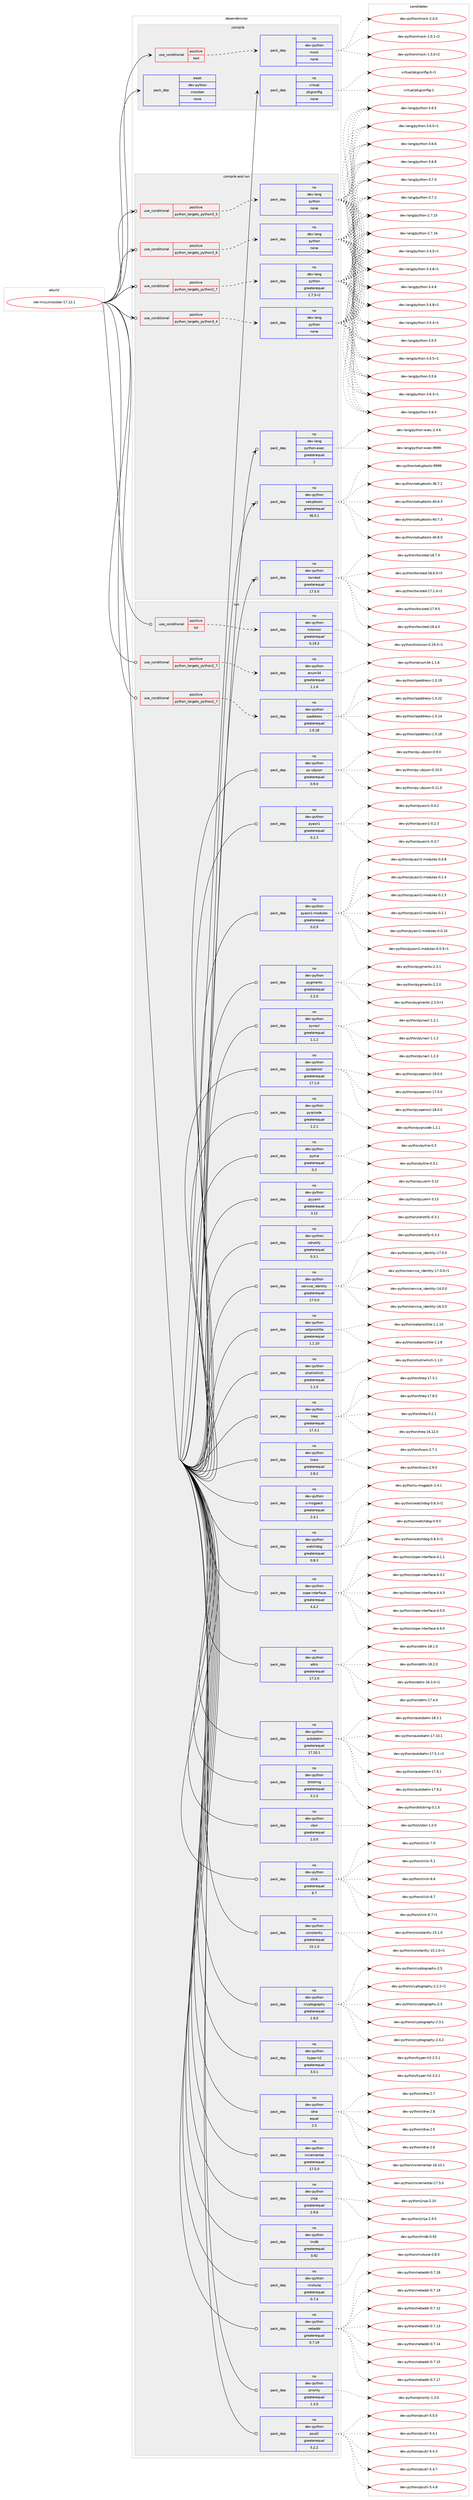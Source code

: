 digraph prolog {

# *************
# Graph options
# *************

newrank=true;
concentrate=true;
compound=true;
graph [rankdir=LR,fontname=Helvetica,fontsize=10,ranksep=1.5];#, ranksep=2.5, nodesep=0.2];
edge  [arrowhead=vee];
node  [fontname=Helvetica,fontsize=10];

# **********
# The ebuild
# **********

subgraph cluster_leftcol {
color=gray;
rank=same;
label=<<i>ebuild</i>>;
id [label="net-misc/crossbar-17.12.1", color=red, width=4, href="../net-misc/crossbar-17.12.1.svg"];
}

# ****************
# The dependencies
# ****************

subgraph cluster_midcol {
color=gray;
label=<<i>dependencies</i>>;
subgraph cluster_compile {
fillcolor="#eeeeee";
style=filled;
label=<<i>compile</i>>;
subgraph cond448011 {
dependency1666574 [label=<<TABLE BORDER="0" CELLBORDER="1" CELLSPACING="0" CELLPADDING="4"><TR><TD ROWSPAN="3" CELLPADDING="10">use_conditional</TD></TR><TR><TD>positive</TD></TR><TR><TD>test</TD></TR></TABLE>>, shape=none, color=red];
subgraph pack1191450 {
dependency1666575 [label=<<TABLE BORDER="0" CELLBORDER="1" CELLSPACING="0" CELLPADDING="4" WIDTH="220"><TR><TD ROWSPAN="6" CELLPADDING="30">pack_dep</TD></TR><TR><TD WIDTH="110">no</TD></TR><TR><TD>dev-python</TD></TR><TR><TD>mock</TD></TR><TR><TD>none</TD></TR><TR><TD></TD></TR></TABLE>>, shape=none, color=blue];
}
dependency1666574:e -> dependency1666575:w [weight=20,style="dashed",arrowhead="vee"];
}
id:e -> dependency1666574:w [weight=20,style="solid",arrowhead="vee"];
subgraph pack1191451 {
dependency1666576 [label=<<TABLE BORDER="0" CELLBORDER="1" CELLSPACING="0" CELLPADDING="4" WIDTH="220"><TR><TD ROWSPAN="6" CELLPADDING="30">pack_dep</TD></TR><TR><TD WIDTH="110">no</TD></TR><TR><TD>virtual</TD></TR><TR><TD>pkgconfig</TD></TR><TR><TD>none</TD></TR><TR><TD></TD></TR></TABLE>>, shape=none, color=blue];
}
id:e -> dependency1666576:w [weight=20,style="solid",arrowhead="vee"];
subgraph pack1191452 {
dependency1666577 [label=<<TABLE BORDER="0" CELLBORDER="1" CELLSPACING="0" CELLPADDING="4" WIDTH="220"><TR><TD ROWSPAN="6" CELLPADDING="30">pack_dep</TD></TR><TR><TD WIDTH="110">weak</TD></TR><TR><TD>dev-python</TD></TR><TR><TD>crossbar</TD></TR><TR><TD>none</TD></TR><TR><TD></TD></TR></TABLE>>, shape=none, color=blue];
}
id:e -> dependency1666577:w [weight=20,style="solid",arrowhead="vee"];
}
subgraph cluster_compileandrun {
fillcolor="#eeeeee";
style=filled;
label=<<i>compile and run</i>>;
subgraph cond448012 {
dependency1666578 [label=<<TABLE BORDER="0" CELLBORDER="1" CELLSPACING="0" CELLPADDING="4"><TR><TD ROWSPAN="3" CELLPADDING="10">use_conditional</TD></TR><TR><TD>positive</TD></TR><TR><TD>python_targets_python2_7</TD></TR></TABLE>>, shape=none, color=red];
subgraph pack1191453 {
dependency1666579 [label=<<TABLE BORDER="0" CELLBORDER="1" CELLSPACING="0" CELLPADDING="4" WIDTH="220"><TR><TD ROWSPAN="6" CELLPADDING="30">pack_dep</TD></TR><TR><TD WIDTH="110">no</TD></TR><TR><TD>dev-lang</TD></TR><TR><TD>python</TD></TR><TR><TD>greaterequal</TD></TR><TR><TD>2.7.5-r2</TD></TR></TABLE>>, shape=none, color=blue];
}
dependency1666578:e -> dependency1666579:w [weight=20,style="dashed",arrowhead="vee"];
}
id:e -> dependency1666578:w [weight=20,style="solid",arrowhead="odotvee"];
subgraph cond448013 {
dependency1666580 [label=<<TABLE BORDER="0" CELLBORDER="1" CELLSPACING="0" CELLPADDING="4"><TR><TD ROWSPAN="3" CELLPADDING="10">use_conditional</TD></TR><TR><TD>positive</TD></TR><TR><TD>python_targets_python3_4</TD></TR></TABLE>>, shape=none, color=red];
subgraph pack1191454 {
dependency1666581 [label=<<TABLE BORDER="0" CELLBORDER="1" CELLSPACING="0" CELLPADDING="4" WIDTH="220"><TR><TD ROWSPAN="6" CELLPADDING="30">pack_dep</TD></TR><TR><TD WIDTH="110">no</TD></TR><TR><TD>dev-lang</TD></TR><TR><TD>python</TD></TR><TR><TD>none</TD></TR><TR><TD></TD></TR></TABLE>>, shape=none, color=blue];
}
dependency1666580:e -> dependency1666581:w [weight=20,style="dashed",arrowhead="vee"];
}
id:e -> dependency1666580:w [weight=20,style="solid",arrowhead="odotvee"];
subgraph cond448014 {
dependency1666582 [label=<<TABLE BORDER="0" CELLBORDER="1" CELLSPACING="0" CELLPADDING="4"><TR><TD ROWSPAN="3" CELLPADDING="10">use_conditional</TD></TR><TR><TD>positive</TD></TR><TR><TD>python_targets_python3_5</TD></TR></TABLE>>, shape=none, color=red];
subgraph pack1191455 {
dependency1666583 [label=<<TABLE BORDER="0" CELLBORDER="1" CELLSPACING="0" CELLPADDING="4" WIDTH="220"><TR><TD ROWSPAN="6" CELLPADDING="30">pack_dep</TD></TR><TR><TD WIDTH="110">no</TD></TR><TR><TD>dev-lang</TD></TR><TR><TD>python</TD></TR><TR><TD>none</TD></TR><TR><TD></TD></TR></TABLE>>, shape=none, color=blue];
}
dependency1666582:e -> dependency1666583:w [weight=20,style="dashed",arrowhead="vee"];
}
id:e -> dependency1666582:w [weight=20,style="solid",arrowhead="odotvee"];
subgraph cond448015 {
dependency1666584 [label=<<TABLE BORDER="0" CELLBORDER="1" CELLSPACING="0" CELLPADDING="4"><TR><TD ROWSPAN="3" CELLPADDING="10">use_conditional</TD></TR><TR><TD>positive</TD></TR><TR><TD>python_targets_python3_6</TD></TR></TABLE>>, shape=none, color=red];
subgraph pack1191456 {
dependency1666585 [label=<<TABLE BORDER="0" CELLBORDER="1" CELLSPACING="0" CELLPADDING="4" WIDTH="220"><TR><TD ROWSPAN="6" CELLPADDING="30">pack_dep</TD></TR><TR><TD WIDTH="110">no</TD></TR><TR><TD>dev-lang</TD></TR><TR><TD>python</TD></TR><TR><TD>none</TD></TR><TR><TD></TD></TR></TABLE>>, shape=none, color=blue];
}
dependency1666584:e -> dependency1666585:w [weight=20,style="dashed",arrowhead="vee"];
}
id:e -> dependency1666584:w [weight=20,style="solid",arrowhead="odotvee"];
subgraph pack1191457 {
dependency1666586 [label=<<TABLE BORDER="0" CELLBORDER="1" CELLSPACING="0" CELLPADDING="4" WIDTH="220"><TR><TD ROWSPAN="6" CELLPADDING="30">pack_dep</TD></TR><TR><TD WIDTH="110">no</TD></TR><TR><TD>dev-lang</TD></TR><TR><TD>python-exec</TD></TR><TR><TD>greaterequal</TD></TR><TR><TD>2</TD></TR></TABLE>>, shape=none, color=blue];
}
id:e -> dependency1666586:w [weight=20,style="solid",arrowhead="odotvee"];
subgraph pack1191458 {
dependency1666587 [label=<<TABLE BORDER="0" CELLBORDER="1" CELLSPACING="0" CELLPADDING="4" WIDTH="220"><TR><TD ROWSPAN="6" CELLPADDING="30">pack_dep</TD></TR><TR><TD WIDTH="110">no</TD></TR><TR><TD>dev-python</TD></TR><TR><TD>setuptools</TD></TR><TR><TD>greaterequal</TD></TR><TR><TD>36.0.1</TD></TR></TABLE>>, shape=none, color=blue];
}
id:e -> dependency1666587:w [weight=20,style="solid",arrowhead="odotvee"];
subgraph pack1191459 {
dependency1666588 [label=<<TABLE BORDER="0" CELLBORDER="1" CELLSPACING="0" CELLPADDING="4" WIDTH="220"><TR><TD ROWSPAN="6" CELLPADDING="30">pack_dep</TD></TR><TR><TD WIDTH="110">no</TD></TR><TR><TD>dev-python</TD></TR><TR><TD>twisted</TD></TR><TR><TD>greaterequal</TD></TR><TR><TD>17.5.0</TD></TR></TABLE>>, shape=none, color=blue];
}
id:e -> dependency1666588:w [weight=20,style="solid",arrowhead="odotvee"];
}
subgraph cluster_run {
fillcolor="#eeeeee";
style=filled;
label=<<i>run</i>>;
subgraph cond448016 {
dependency1666589 [label=<<TABLE BORDER="0" CELLBORDER="1" CELLSPACING="0" CELLPADDING="4"><TR><TD ROWSPAN="3" CELLPADDING="10">use_conditional</TD></TR><TR><TD>positive</TD></TR><TR><TD>python_targets_python2_7</TD></TR></TABLE>>, shape=none, color=red];
subgraph pack1191460 {
dependency1666590 [label=<<TABLE BORDER="0" CELLBORDER="1" CELLSPACING="0" CELLPADDING="4" WIDTH="220"><TR><TD ROWSPAN="6" CELLPADDING="30">pack_dep</TD></TR><TR><TD WIDTH="110">no</TD></TR><TR><TD>dev-python</TD></TR><TR><TD>enum34</TD></TR><TR><TD>greaterequal</TD></TR><TR><TD>1.1.6</TD></TR></TABLE>>, shape=none, color=blue];
}
dependency1666589:e -> dependency1666590:w [weight=20,style="dashed",arrowhead="vee"];
}
id:e -> dependency1666589:w [weight=20,style="solid",arrowhead="odot"];
subgraph cond448017 {
dependency1666591 [label=<<TABLE BORDER="0" CELLBORDER="1" CELLSPACING="0" CELLPADDING="4"><TR><TD ROWSPAN="3" CELLPADDING="10">use_conditional</TD></TR><TR><TD>positive</TD></TR><TR><TD>python_targets_python2_7</TD></TR></TABLE>>, shape=none, color=red];
subgraph pack1191461 {
dependency1666592 [label=<<TABLE BORDER="0" CELLBORDER="1" CELLSPACING="0" CELLPADDING="4" WIDTH="220"><TR><TD ROWSPAN="6" CELLPADDING="30">pack_dep</TD></TR><TR><TD WIDTH="110">no</TD></TR><TR><TD>dev-python</TD></TR><TR><TD>ipaddress</TD></TR><TR><TD>greaterequal</TD></TR><TR><TD>1.0.18</TD></TR></TABLE>>, shape=none, color=blue];
}
dependency1666591:e -> dependency1666592:w [weight=20,style="dashed",arrowhead="vee"];
}
id:e -> dependency1666591:w [weight=20,style="solid",arrowhead="odot"];
subgraph cond448018 {
dependency1666593 [label=<<TABLE BORDER="0" CELLBORDER="1" CELLSPACING="0" CELLPADDING="4"><TR><TD ROWSPAN="3" CELLPADDING="10">use_conditional</TD></TR><TR><TD>positive</TD></TR><TR><TD>tor</TD></TR></TABLE>>, shape=none, color=red];
subgraph pack1191462 {
dependency1666594 [label=<<TABLE BORDER="0" CELLBORDER="1" CELLSPACING="0" CELLPADDING="4" WIDTH="220"><TR><TD ROWSPAN="6" CELLPADDING="30">pack_dep</TD></TR><TR><TD WIDTH="110">no</TD></TR><TR><TD>dev-python</TD></TR><TR><TD>txtorcon</TD></TR><TR><TD>greaterequal</TD></TR><TR><TD>0.19.3</TD></TR></TABLE>>, shape=none, color=blue];
}
dependency1666593:e -> dependency1666594:w [weight=20,style="dashed",arrowhead="vee"];
}
id:e -> dependency1666593:w [weight=20,style="solid",arrowhead="odot"];
subgraph pack1191463 {
dependency1666595 [label=<<TABLE BORDER="0" CELLBORDER="1" CELLSPACING="0" CELLPADDING="4" WIDTH="220"><TR><TD ROWSPAN="6" CELLPADDING="30">pack_dep</TD></TR><TR><TD WIDTH="110">no</TD></TR><TR><TD>dev-python</TD></TR><TR><TD>attrs</TD></TR><TR><TD>greaterequal</TD></TR><TR><TD>17.2.0</TD></TR></TABLE>>, shape=none, color=blue];
}
id:e -> dependency1666595:w [weight=20,style="solid",arrowhead="odot"];
subgraph pack1191464 {
dependency1666596 [label=<<TABLE BORDER="0" CELLBORDER="1" CELLSPACING="0" CELLPADDING="4" WIDTH="220"><TR><TD ROWSPAN="6" CELLPADDING="30">pack_dep</TD></TR><TR><TD WIDTH="110">no</TD></TR><TR><TD>dev-python</TD></TR><TR><TD>autobahn</TD></TR><TR><TD>greaterequal</TD></TR><TR><TD>17.10.1</TD></TR></TABLE>>, shape=none, color=blue];
}
id:e -> dependency1666596:w [weight=20,style="solid",arrowhead="odot"];
subgraph pack1191465 {
dependency1666597 [label=<<TABLE BORDER="0" CELLBORDER="1" CELLSPACING="0" CELLPADDING="4" WIDTH="220"><TR><TD ROWSPAN="6" CELLPADDING="30">pack_dep</TD></TR><TR><TD WIDTH="110">no</TD></TR><TR><TD>dev-python</TD></TR><TR><TD>bitstring</TD></TR><TR><TD>greaterequal</TD></TR><TR><TD>3.1.5</TD></TR></TABLE>>, shape=none, color=blue];
}
id:e -> dependency1666597:w [weight=20,style="solid",arrowhead="odot"];
subgraph pack1191466 {
dependency1666598 [label=<<TABLE BORDER="0" CELLBORDER="1" CELLSPACING="0" CELLPADDING="4" WIDTH="220"><TR><TD ROWSPAN="6" CELLPADDING="30">pack_dep</TD></TR><TR><TD WIDTH="110">no</TD></TR><TR><TD>dev-python</TD></TR><TR><TD>cbor</TD></TR><TR><TD>greaterequal</TD></TR><TR><TD>1.0.0</TD></TR></TABLE>>, shape=none, color=blue];
}
id:e -> dependency1666598:w [weight=20,style="solid",arrowhead="odot"];
subgraph pack1191467 {
dependency1666599 [label=<<TABLE BORDER="0" CELLBORDER="1" CELLSPACING="0" CELLPADDING="4" WIDTH="220"><TR><TD ROWSPAN="6" CELLPADDING="30">pack_dep</TD></TR><TR><TD WIDTH="110">no</TD></TR><TR><TD>dev-python</TD></TR><TR><TD>click</TD></TR><TR><TD>greaterequal</TD></TR><TR><TD>6.7</TD></TR></TABLE>>, shape=none, color=blue];
}
id:e -> dependency1666599:w [weight=20,style="solid",arrowhead="odot"];
subgraph pack1191468 {
dependency1666600 [label=<<TABLE BORDER="0" CELLBORDER="1" CELLSPACING="0" CELLPADDING="4" WIDTH="220"><TR><TD ROWSPAN="6" CELLPADDING="30">pack_dep</TD></TR><TR><TD WIDTH="110">no</TD></TR><TR><TD>dev-python</TD></TR><TR><TD>constantly</TD></TR><TR><TD>greaterequal</TD></TR><TR><TD>15.1.0</TD></TR></TABLE>>, shape=none, color=blue];
}
id:e -> dependency1666600:w [weight=20,style="solid",arrowhead="odot"];
subgraph pack1191469 {
dependency1666601 [label=<<TABLE BORDER="0" CELLBORDER="1" CELLSPACING="0" CELLPADDING="4" WIDTH="220"><TR><TD ROWSPAN="6" CELLPADDING="30">pack_dep</TD></TR><TR><TD WIDTH="110">no</TD></TR><TR><TD>dev-python</TD></TR><TR><TD>cryptography</TD></TR><TR><TD>greaterequal</TD></TR><TR><TD>1.9.0</TD></TR></TABLE>>, shape=none, color=blue];
}
id:e -> dependency1666601:w [weight=20,style="solid",arrowhead="odot"];
subgraph pack1191470 {
dependency1666602 [label=<<TABLE BORDER="0" CELLBORDER="1" CELLSPACING="0" CELLPADDING="4" WIDTH="220"><TR><TD ROWSPAN="6" CELLPADDING="30">pack_dep</TD></TR><TR><TD WIDTH="110">no</TD></TR><TR><TD>dev-python</TD></TR><TR><TD>hyper-h2</TD></TR><TR><TD>greaterequal</TD></TR><TR><TD>3.0.1</TD></TR></TABLE>>, shape=none, color=blue];
}
id:e -> dependency1666602:w [weight=20,style="solid",arrowhead="odot"];
subgraph pack1191471 {
dependency1666603 [label=<<TABLE BORDER="0" CELLBORDER="1" CELLSPACING="0" CELLPADDING="4" WIDTH="220"><TR><TD ROWSPAN="6" CELLPADDING="30">pack_dep</TD></TR><TR><TD WIDTH="110">no</TD></TR><TR><TD>dev-python</TD></TR><TR><TD>idna</TD></TR><TR><TD>equal</TD></TR><TR><TD>2.5</TD></TR></TABLE>>, shape=none, color=blue];
}
id:e -> dependency1666603:w [weight=20,style="solid",arrowhead="odot"];
subgraph pack1191472 {
dependency1666604 [label=<<TABLE BORDER="0" CELLBORDER="1" CELLSPACING="0" CELLPADDING="4" WIDTH="220"><TR><TD ROWSPAN="6" CELLPADDING="30">pack_dep</TD></TR><TR><TD WIDTH="110">no</TD></TR><TR><TD>dev-python</TD></TR><TR><TD>incremental</TD></TR><TR><TD>greaterequal</TD></TR><TR><TD>17.5.0</TD></TR></TABLE>>, shape=none, color=blue];
}
id:e -> dependency1666604:w [weight=20,style="solid",arrowhead="odot"];
subgraph pack1191473 {
dependency1666605 [label=<<TABLE BORDER="0" CELLBORDER="1" CELLSPACING="0" CELLPADDING="4" WIDTH="220"><TR><TD ROWSPAN="6" CELLPADDING="30">pack_dep</TD></TR><TR><TD WIDTH="110">no</TD></TR><TR><TD>dev-python</TD></TR><TR><TD>jinja</TD></TR><TR><TD>greaterequal</TD></TR><TR><TD>2.9.6</TD></TR></TABLE>>, shape=none, color=blue];
}
id:e -> dependency1666605:w [weight=20,style="solid",arrowhead="odot"];
subgraph pack1191474 {
dependency1666606 [label=<<TABLE BORDER="0" CELLBORDER="1" CELLSPACING="0" CELLPADDING="4" WIDTH="220"><TR><TD ROWSPAN="6" CELLPADDING="30">pack_dep</TD></TR><TR><TD WIDTH="110">no</TD></TR><TR><TD>dev-python</TD></TR><TR><TD>lmdb</TD></TR><TR><TD>greaterequal</TD></TR><TR><TD>0.92</TD></TR></TABLE>>, shape=none, color=blue];
}
id:e -> dependency1666606:w [weight=20,style="solid",arrowhead="odot"];
subgraph pack1191475 {
dependency1666607 [label=<<TABLE BORDER="0" CELLBORDER="1" CELLSPACING="0" CELLPADDING="4" WIDTH="220"><TR><TD ROWSPAN="6" CELLPADDING="30">pack_dep</TD></TR><TR><TD WIDTH="110">no</TD></TR><TR><TD>dev-python</TD></TR><TR><TD>mistune</TD></TR><TR><TD>greaterequal</TD></TR><TR><TD>0.7.4</TD></TR></TABLE>>, shape=none, color=blue];
}
id:e -> dependency1666607:w [weight=20,style="solid",arrowhead="odot"];
subgraph pack1191476 {
dependency1666608 [label=<<TABLE BORDER="0" CELLBORDER="1" CELLSPACING="0" CELLPADDING="4" WIDTH="220"><TR><TD ROWSPAN="6" CELLPADDING="30">pack_dep</TD></TR><TR><TD WIDTH="110">no</TD></TR><TR><TD>dev-python</TD></TR><TR><TD>netaddr</TD></TR><TR><TD>greaterequal</TD></TR><TR><TD>0.7.19</TD></TR></TABLE>>, shape=none, color=blue];
}
id:e -> dependency1666608:w [weight=20,style="solid",arrowhead="odot"];
subgraph pack1191477 {
dependency1666609 [label=<<TABLE BORDER="0" CELLBORDER="1" CELLSPACING="0" CELLPADDING="4" WIDTH="220"><TR><TD ROWSPAN="6" CELLPADDING="30">pack_dep</TD></TR><TR><TD WIDTH="110">no</TD></TR><TR><TD>dev-python</TD></TR><TR><TD>priority</TD></TR><TR><TD>greaterequal</TD></TR><TR><TD>1.3.0</TD></TR></TABLE>>, shape=none, color=blue];
}
id:e -> dependency1666609:w [weight=20,style="solid",arrowhead="odot"];
subgraph pack1191478 {
dependency1666610 [label=<<TABLE BORDER="0" CELLBORDER="1" CELLSPACING="0" CELLPADDING="4" WIDTH="220"><TR><TD ROWSPAN="6" CELLPADDING="30">pack_dep</TD></TR><TR><TD WIDTH="110">no</TD></TR><TR><TD>dev-python</TD></TR><TR><TD>psutil</TD></TR><TR><TD>greaterequal</TD></TR><TR><TD>5.2.2</TD></TR></TABLE>>, shape=none, color=blue];
}
id:e -> dependency1666610:w [weight=20,style="solid",arrowhead="odot"];
subgraph pack1191479 {
dependency1666611 [label=<<TABLE BORDER="0" CELLBORDER="1" CELLSPACING="0" CELLPADDING="4" WIDTH="220"><TR><TD ROWSPAN="6" CELLPADDING="30">pack_dep</TD></TR><TR><TD WIDTH="110">no</TD></TR><TR><TD>dev-python</TD></TR><TR><TD>py-ubjson</TD></TR><TR><TD>greaterequal</TD></TR><TR><TD>0.9.0</TD></TR></TABLE>>, shape=none, color=blue];
}
id:e -> dependency1666611:w [weight=20,style="solid",arrowhead="odot"];
subgraph pack1191480 {
dependency1666612 [label=<<TABLE BORDER="0" CELLBORDER="1" CELLSPACING="0" CELLPADDING="4" WIDTH="220"><TR><TD ROWSPAN="6" CELLPADDING="30">pack_dep</TD></TR><TR><TD WIDTH="110">no</TD></TR><TR><TD>dev-python</TD></TR><TR><TD>pyasn1</TD></TR><TR><TD>greaterequal</TD></TR><TR><TD>0.2.3</TD></TR></TABLE>>, shape=none, color=blue];
}
id:e -> dependency1666612:w [weight=20,style="solid",arrowhead="odot"];
subgraph pack1191481 {
dependency1666613 [label=<<TABLE BORDER="0" CELLBORDER="1" CELLSPACING="0" CELLPADDING="4" WIDTH="220"><TR><TD ROWSPAN="6" CELLPADDING="30">pack_dep</TD></TR><TR><TD WIDTH="110">no</TD></TR><TR><TD>dev-python</TD></TR><TR><TD>pyasn1-modules</TD></TR><TR><TD>greaterequal</TD></TR><TR><TD>0.0.9</TD></TR></TABLE>>, shape=none, color=blue];
}
id:e -> dependency1666613:w [weight=20,style="solid",arrowhead="odot"];
subgraph pack1191482 {
dependency1666614 [label=<<TABLE BORDER="0" CELLBORDER="1" CELLSPACING="0" CELLPADDING="4" WIDTH="220"><TR><TD ROWSPAN="6" CELLPADDING="30">pack_dep</TD></TR><TR><TD WIDTH="110">no</TD></TR><TR><TD>dev-python</TD></TR><TR><TD>pygments</TD></TR><TR><TD>greaterequal</TD></TR><TR><TD>2.2.0</TD></TR></TABLE>>, shape=none, color=blue];
}
id:e -> dependency1666614:w [weight=20,style="solid",arrowhead="odot"];
subgraph pack1191483 {
dependency1666615 [label=<<TABLE BORDER="0" CELLBORDER="1" CELLSPACING="0" CELLPADDING="4" WIDTH="220"><TR><TD ROWSPAN="6" CELLPADDING="30">pack_dep</TD></TR><TR><TD WIDTH="110">no</TD></TR><TR><TD>dev-python</TD></TR><TR><TD>pynacl</TD></TR><TR><TD>greaterequal</TD></TR><TR><TD>1.1.2</TD></TR></TABLE>>, shape=none, color=blue];
}
id:e -> dependency1666615:w [weight=20,style="solid",arrowhead="odot"];
subgraph pack1191484 {
dependency1666616 [label=<<TABLE BORDER="0" CELLBORDER="1" CELLSPACING="0" CELLPADDING="4" WIDTH="220"><TR><TD ROWSPAN="6" CELLPADDING="30">pack_dep</TD></TR><TR><TD WIDTH="110">no</TD></TR><TR><TD>dev-python</TD></TR><TR><TD>pyopenssl</TD></TR><TR><TD>greaterequal</TD></TR><TR><TD>17.1.0</TD></TR></TABLE>>, shape=none, color=blue];
}
id:e -> dependency1666616:w [weight=20,style="solid",arrowhead="odot"];
subgraph pack1191485 {
dependency1666617 [label=<<TABLE BORDER="0" CELLBORDER="1" CELLSPACING="0" CELLPADDING="4" WIDTH="220"><TR><TD ROWSPAN="6" CELLPADDING="30">pack_dep</TD></TR><TR><TD WIDTH="110">no</TD></TR><TR><TD>dev-python</TD></TR><TR><TD>pyqrcode</TD></TR><TR><TD>greaterequal</TD></TR><TR><TD>1.2.1</TD></TR></TABLE>>, shape=none, color=blue];
}
id:e -> dependency1666617:w [weight=20,style="solid",arrowhead="odot"];
subgraph pack1191486 {
dependency1666618 [label=<<TABLE BORDER="0" CELLBORDER="1" CELLSPACING="0" CELLPADDING="4" WIDTH="220"><TR><TD ROWSPAN="6" CELLPADDING="30">pack_dep</TD></TR><TR><TD WIDTH="110">no</TD></TR><TR><TD>dev-python</TD></TR><TR><TD>pytrie</TD></TR><TR><TD>greaterequal</TD></TR><TR><TD>0.3</TD></TR></TABLE>>, shape=none, color=blue];
}
id:e -> dependency1666618:w [weight=20,style="solid",arrowhead="odot"];
subgraph pack1191487 {
dependency1666619 [label=<<TABLE BORDER="0" CELLBORDER="1" CELLSPACING="0" CELLPADDING="4" WIDTH="220"><TR><TD ROWSPAN="6" CELLPADDING="30">pack_dep</TD></TR><TR><TD WIDTH="110">no</TD></TR><TR><TD>dev-python</TD></TR><TR><TD>pyyaml</TD></TR><TR><TD>greaterequal</TD></TR><TR><TD>3.12</TD></TR></TABLE>>, shape=none, color=blue];
}
id:e -> dependency1666619:w [weight=20,style="solid",arrowhead="odot"];
subgraph pack1191488 {
dependency1666620 [label=<<TABLE BORDER="0" CELLBORDER="1" CELLSPACING="0" CELLPADDING="4" WIDTH="220"><TR><TD ROWSPAN="6" CELLPADDING="30">pack_dep</TD></TR><TR><TD WIDTH="110">no</TD></TR><TR><TD>dev-python</TD></TR><TR><TD>sdnotify</TD></TR><TR><TD>greaterequal</TD></TR><TR><TD>0.3.1</TD></TR></TABLE>>, shape=none, color=blue];
}
id:e -> dependency1666620:w [weight=20,style="solid",arrowhead="odot"];
subgraph pack1191489 {
dependency1666621 [label=<<TABLE BORDER="0" CELLBORDER="1" CELLSPACING="0" CELLPADDING="4" WIDTH="220"><TR><TD ROWSPAN="6" CELLPADDING="30">pack_dep</TD></TR><TR><TD WIDTH="110">no</TD></TR><TR><TD>dev-python</TD></TR><TR><TD>service_identity</TD></TR><TR><TD>greaterequal</TD></TR><TR><TD>17.0.0</TD></TR></TABLE>>, shape=none, color=blue];
}
id:e -> dependency1666621:w [weight=20,style="solid",arrowhead="odot"];
subgraph pack1191490 {
dependency1666622 [label=<<TABLE BORDER="0" CELLBORDER="1" CELLSPACING="0" CELLPADDING="4" WIDTH="220"><TR><TD ROWSPAN="6" CELLPADDING="30">pack_dep</TD></TR><TR><TD WIDTH="110">no</TD></TR><TR><TD>dev-python</TD></TR><TR><TD>setproctitle</TD></TR><TR><TD>greaterequal</TD></TR><TR><TD>1.1.10</TD></TR></TABLE>>, shape=none, color=blue];
}
id:e -> dependency1666622:w [weight=20,style="solid",arrowhead="odot"];
subgraph pack1191491 {
dependency1666623 [label=<<TABLE BORDER="0" CELLBORDER="1" CELLSPACING="0" CELLPADDING="4" WIDTH="220"><TR><TD ROWSPAN="6" CELLPADDING="30">pack_dep</TD></TR><TR><TD WIDTH="110">no</TD></TR><TR><TD>dev-python</TD></TR><TR><TD>shutilwhich</TD></TR><TR><TD>greaterequal</TD></TR><TR><TD>1.1.0</TD></TR></TABLE>>, shape=none, color=blue];
}
id:e -> dependency1666623:w [weight=20,style="solid",arrowhead="odot"];
subgraph pack1191492 {
dependency1666624 [label=<<TABLE BORDER="0" CELLBORDER="1" CELLSPACING="0" CELLPADDING="4" WIDTH="220"><TR><TD ROWSPAN="6" CELLPADDING="30">pack_dep</TD></TR><TR><TD WIDTH="110">no</TD></TR><TR><TD>dev-python</TD></TR><TR><TD>treq</TD></TR><TR><TD>greaterequal</TD></TR><TR><TD>17.3.1</TD></TR></TABLE>>, shape=none, color=blue];
}
id:e -> dependency1666624:w [weight=20,style="solid",arrowhead="odot"];
subgraph pack1191493 {
dependency1666625 [label=<<TABLE BORDER="0" CELLBORDER="1" CELLSPACING="0" CELLPADDING="4" WIDTH="220"><TR><TD ROWSPAN="6" CELLPADDING="30">pack_dep</TD></TR><TR><TD WIDTH="110">no</TD></TR><TR><TD>dev-python</TD></TR><TR><TD>txaio</TD></TR><TR><TD>greaterequal</TD></TR><TR><TD>2.8.2</TD></TR></TABLE>>, shape=none, color=blue];
}
id:e -> dependency1666625:w [weight=20,style="solid",arrowhead="odot"];
subgraph pack1191494 {
dependency1666626 [label=<<TABLE BORDER="0" CELLBORDER="1" CELLSPACING="0" CELLPADDING="4" WIDTH="220"><TR><TD ROWSPAN="6" CELLPADDING="30">pack_dep</TD></TR><TR><TD WIDTH="110">no</TD></TR><TR><TD>dev-python</TD></TR><TR><TD>u-msgpack</TD></TR><TR><TD>greaterequal</TD></TR><TR><TD>2.4.1</TD></TR></TABLE>>, shape=none, color=blue];
}
id:e -> dependency1666626:w [weight=20,style="solid",arrowhead="odot"];
subgraph pack1191495 {
dependency1666627 [label=<<TABLE BORDER="0" CELLBORDER="1" CELLSPACING="0" CELLPADDING="4" WIDTH="220"><TR><TD ROWSPAN="6" CELLPADDING="30">pack_dep</TD></TR><TR><TD WIDTH="110">no</TD></TR><TR><TD>dev-python</TD></TR><TR><TD>watchdog</TD></TR><TR><TD>greaterequal</TD></TR><TR><TD>0.8.3</TD></TR></TABLE>>, shape=none, color=blue];
}
id:e -> dependency1666627:w [weight=20,style="solid",arrowhead="odot"];
subgraph pack1191496 {
dependency1666628 [label=<<TABLE BORDER="0" CELLBORDER="1" CELLSPACING="0" CELLPADDING="4" WIDTH="220"><TR><TD ROWSPAN="6" CELLPADDING="30">pack_dep</TD></TR><TR><TD WIDTH="110">no</TD></TR><TR><TD>dev-python</TD></TR><TR><TD>zope-interface</TD></TR><TR><TD>greaterequal</TD></TR><TR><TD>4.4.2</TD></TR></TABLE>>, shape=none, color=blue];
}
id:e -> dependency1666628:w [weight=20,style="solid",arrowhead="odot"];
}
}

# **************
# The candidates
# **************

subgraph cluster_choices {
rank=same;
color=gray;
label=<<i>candidates</i>>;

subgraph choice1191450 {
color=black;
nodesep=1;
choice1001011184511212111610411111047109111991074549464846494511450 [label="dev-python/mock-1.0.1-r2", color=red, width=4,href="../dev-python/mock-1.0.1-r2.svg"];
choice1001011184511212111610411111047109111991074549465146484511450 [label="dev-python/mock-1.3.0-r2", color=red, width=4,href="../dev-python/mock-1.3.0-r2.svg"];
choice100101118451121211161041111104710911199107455046484648 [label="dev-python/mock-2.0.0", color=red, width=4,href="../dev-python/mock-2.0.0.svg"];
dependency1666575:e -> choice1001011184511212111610411111047109111991074549464846494511450:w [style=dotted,weight="100"];
dependency1666575:e -> choice1001011184511212111610411111047109111991074549465146484511450:w [style=dotted,weight="100"];
dependency1666575:e -> choice100101118451121211161041111104710911199107455046484648:w [style=dotted,weight="100"];
}
subgraph choice1191451 {
color=black;
nodesep=1;
choice11810511411611797108471121071039911111010210510345484511449 [label="virtual/pkgconfig-0-r1", color=red, width=4,href="../virtual/pkgconfig-0-r1.svg"];
choice1181051141161179710847112107103991111101021051034549 [label="virtual/pkgconfig-1", color=red, width=4,href="../virtual/pkgconfig-1.svg"];
dependency1666576:e -> choice11810511411611797108471121071039911111010210510345484511449:w [style=dotted,weight="100"];
dependency1666576:e -> choice1181051141161179710847112107103991111101021051034549:w [style=dotted,weight="100"];
}
subgraph choice1191452 {
color=black;
nodesep=1;
}
subgraph choice1191453 {
color=black;
nodesep=1;
choice10010111845108971101034711212111610411111045504655464953 [label="dev-lang/python-2.7.15", color=red, width=4,href="../dev-lang/python-2.7.15.svg"];
choice10010111845108971101034711212111610411111045504655464954 [label="dev-lang/python-2.7.16", color=red, width=4,href="../dev-lang/python-2.7.16.svg"];
choice1001011184510897110103471121211161041111104551465246534511449 [label="dev-lang/python-3.4.5-r1", color=red, width=4,href="../dev-lang/python-3.4.5-r1.svg"];
choice1001011184510897110103471121211161041111104551465246544511449 [label="dev-lang/python-3.4.6-r1", color=red, width=4,href="../dev-lang/python-3.4.6-r1.svg"];
choice100101118451089711010347112121116104111110455146524656 [label="dev-lang/python-3.4.8", color=red, width=4,href="../dev-lang/python-3.4.8.svg"];
choice1001011184510897110103471121211161041111104551465246564511449 [label="dev-lang/python-3.4.8-r1", color=red, width=4,href="../dev-lang/python-3.4.8-r1.svg"];
choice1001011184510897110103471121211161041111104551465346524511449 [label="dev-lang/python-3.5.4-r1", color=red, width=4,href="../dev-lang/python-3.5.4-r1.svg"];
choice100101118451089711010347112121116104111110455146534653 [label="dev-lang/python-3.5.5", color=red, width=4,href="../dev-lang/python-3.5.5.svg"];
choice1001011184510897110103471121211161041111104551465346534511449 [label="dev-lang/python-3.5.5-r1", color=red, width=4,href="../dev-lang/python-3.5.5-r1.svg"];
choice100101118451089711010347112121116104111110455146534654 [label="dev-lang/python-3.5.6", color=red, width=4,href="../dev-lang/python-3.5.6.svg"];
choice1001011184510897110103471121211161041111104551465446514511449 [label="dev-lang/python-3.6.3-r1", color=red, width=4,href="../dev-lang/python-3.6.3-r1.svg"];
choice100101118451089711010347112121116104111110455146544652 [label="dev-lang/python-3.6.4", color=red, width=4,href="../dev-lang/python-3.6.4.svg"];
choice100101118451089711010347112121116104111110455146544653 [label="dev-lang/python-3.6.5", color=red, width=4,href="../dev-lang/python-3.6.5.svg"];
choice1001011184510897110103471121211161041111104551465446534511449 [label="dev-lang/python-3.6.5-r1", color=red, width=4,href="../dev-lang/python-3.6.5-r1.svg"];
choice100101118451089711010347112121116104111110455146544654 [label="dev-lang/python-3.6.6", color=red, width=4,href="../dev-lang/python-3.6.6.svg"];
choice100101118451089711010347112121116104111110455146544656 [label="dev-lang/python-3.6.8", color=red, width=4,href="../dev-lang/python-3.6.8.svg"];
choice100101118451089711010347112121116104111110455146554648 [label="dev-lang/python-3.7.0", color=red, width=4,href="../dev-lang/python-3.7.0.svg"];
choice100101118451089711010347112121116104111110455146554650 [label="dev-lang/python-3.7.2", color=red, width=4,href="../dev-lang/python-3.7.2.svg"];
dependency1666579:e -> choice10010111845108971101034711212111610411111045504655464953:w [style=dotted,weight="100"];
dependency1666579:e -> choice10010111845108971101034711212111610411111045504655464954:w [style=dotted,weight="100"];
dependency1666579:e -> choice1001011184510897110103471121211161041111104551465246534511449:w [style=dotted,weight="100"];
dependency1666579:e -> choice1001011184510897110103471121211161041111104551465246544511449:w [style=dotted,weight="100"];
dependency1666579:e -> choice100101118451089711010347112121116104111110455146524656:w [style=dotted,weight="100"];
dependency1666579:e -> choice1001011184510897110103471121211161041111104551465246564511449:w [style=dotted,weight="100"];
dependency1666579:e -> choice1001011184510897110103471121211161041111104551465346524511449:w [style=dotted,weight="100"];
dependency1666579:e -> choice100101118451089711010347112121116104111110455146534653:w [style=dotted,weight="100"];
dependency1666579:e -> choice1001011184510897110103471121211161041111104551465346534511449:w [style=dotted,weight="100"];
dependency1666579:e -> choice100101118451089711010347112121116104111110455146534654:w [style=dotted,weight="100"];
dependency1666579:e -> choice1001011184510897110103471121211161041111104551465446514511449:w [style=dotted,weight="100"];
dependency1666579:e -> choice100101118451089711010347112121116104111110455146544652:w [style=dotted,weight="100"];
dependency1666579:e -> choice100101118451089711010347112121116104111110455146544653:w [style=dotted,weight="100"];
dependency1666579:e -> choice1001011184510897110103471121211161041111104551465446534511449:w [style=dotted,weight="100"];
dependency1666579:e -> choice100101118451089711010347112121116104111110455146544654:w [style=dotted,weight="100"];
dependency1666579:e -> choice100101118451089711010347112121116104111110455146544656:w [style=dotted,weight="100"];
dependency1666579:e -> choice100101118451089711010347112121116104111110455146554648:w [style=dotted,weight="100"];
dependency1666579:e -> choice100101118451089711010347112121116104111110455146554650:w [style=dotted,weight="100"];
}
subgraph choice1191454 {
color=black;
nodesep=1;
choice10010111845108971101034711212111610411111045504655464953 [label="dev-lang/python-2.7.15", color=red, width=4,href="../dev-lang/python-2.7.15.svg"];
choice10010111845108971101034711212111610411111045504655464954 [label="dev-lang/python-2.7.16", color=red, width=4,href="../dev-lang/python-2.7.16.svg"];
choice1001011184510897110103471121211161041111104551465246534511449 [label="dev-lang/python-3.4.5-r1", color=red, width=4,href="../dev-lang/python-3.4.5-r1.svg"];
choice1001011184510897110103471121211161041111104551465246544511449 [label="dev-lang/python-3.4.6-r1", color=red, width=4,href="../dev-lang/python-3.4.6-r1.svg"];
choice100101118451089711010347112121116104111110455146524656 [label="dev-lang/python-3.4.8", color=red, width=4,href="../dev-lang/python-3.4.8.svg"];
choice1001011184510897110103471121211161041111104551465246564511449 [label="dev-lang/python-3.4.8-r1", color=red, width=4,href="../dev-lang/python-3.4.8-r1.svg"];
choice1001011184510897110103471121211161041111104551465346524511449 [label="dev-lang/python-3.5.4-r1", color=red, width=4,href="../dev-lang/python-3.5.4-r1.svg"];
choice100101118451089711010347112121116104111110455146534653 [label="dev-lang/python-3.5.5", color=red, width=4,href="../dev-lang/python-3.5.5.svg"];
choice1001011184510897110103471121211161041111104551465346534511449 [label="dev-lang/python-3.5.5-r1", color=red, width=4,href="../dev-lang/python-3.5.5-r1.svg"];
choice100101118451089711010347112121116104111110455146534654 [label="dev-lang/python-3.5.6", color=red, width=4,href="../dev-lang/python-3.5.6.svg"];
choice1001011184510897110103471121211161041111104551465446514511449 [label="dev-lang/python-3.6.3-r1", color=red, width=4,href="../dev-lang/python-3.6.3-r1.svg"];
choice100101118451089711010347112121116104111110455146544652 [label="dev-lang/python-3.6.4", color=red, width=4,href="../dev-lang/python-3.6.4.svg"];
choice100101118451089711010347112121116104111110455146544653 [label="dev-lang/python-3.6.5", color=red, width=4,href="../dev-lang/python-3.6.5.svg"];
choice1001011184510897110103471121211161041111104551465446534511449 [label="dev-lang/python-3.6.5-r1", color=red, width=4,href="../dev-lang/python-3.6.5-r1.svg"];
choice100101118451089711010347112121116104111110455146544654 [label="dev-lang/python-3.6.6", color=red, width=4,href="../dev-lang/python-3.6.6.svg"];
choice100101118451089711010347112121116104111110455146544656 [label="dev-lang/python-3.6.8", color=red, width=4,href="../dev-lang/python-3.6.8.svg"];
choice100101118451089711010347112121116104111110455146554648 [label="dev-lang/python-3.7.0", color=red, width=4,href="../dev-lang/python-3.7.0.svg"];
choice100101118451089711010347112121116104111110455146554650 [label="dev-lang/python-3.7.2", color=red, width=4,href="../dev-lang/python-3.7.2.svg"];
dependency1666581:e -> choice10010111845108971101034711212111610411111045504655464953:w [style=dotted,weight="100"];
dependency1666581:e -> choice10010111845108971101034711212111610411111045504655464954:w [style=dotted,weight="100"];
dependency1666581:e -> choice1001011184510897110103471121211161041111104551465246534511449:w [style=dotted,weight="100"];
dependency1666581:e -> choice1001011184510897110103471121211161041111104551465246544511449:w [style=dotted,weight="100"];
dependency1666581:e -> choice100101118451089711010347112121116104111110455146524656:w [style=dotted,weight="100"];
dependency1666581:e -> choice1001011184510897110103471121211161041111104551465246564511449:w [style=dotted,weight="100"];
dependency1666581:e -> choice1001011184510897110103471121211161041111104551465346524511449:w [style=dotted,weight="100"];
dependency1666581:e -> choice100101118451089711010347112121116104111110455146534653:w [style=dotted,weight="100"];
dependency1666581:e -> choice1001011184510897110103471121211161041111104551465346534511449:w [style=dotted,weight="100"];
dependency1666581:e -> choice100101118451089711010347112121116104111110455146534654:w [style=dotted,weight="100"];
dependency1666581:e -> choice1001011184510897110103471121211161041111104551465446514511449:w [style=dotted,weight="100"];
dependency1666581:e -> choice100101118451089711010347112121116104111110455146544652:w [style=dotted,weight="100"];
dependency1666581:e -> choice100101118451089711010347112121116104111110455146544653:w [style=dotted,weight="100"];
dependency1666581:e -> choice1001011184510897110103471121211161041111104551465446534511449:w [style=dotted,weight="100"];
dependency1666581:e -> choice100101118451089711010347112121116104111110455146544654:w [style=dotted,weight="100"];
dependency1666581:e -> choice100101118451089711010347112121116104111110455146544656:w [style=dotted,weight="100"];
dependency1666581:e -> choice100101118451089711010347112121116104111110455146554648:w [style=dotted,weight="100"];
dependency1666581:e -> choice100101118451089711010347112121116104111110455146554650:w [style=dotted,weight="100"];
}
subgraph choice1191455 {
color=black;
nodesep=1;
choice10010111845108971101034711212111610411111045504655464953 [label="dev-lang/python-2.7.15", color=red, width=4,href="../dev-lang/python-2.7.15.svg"];
choice10010111845108971101034711212111610411111045504655464954 [label="dev-lang/python-2.7.16", color=red, width=4,href="../dev-lang/python-2.7.16.svg"];
choice1001011184510897110103471121211161041111104551465246534511449 [label="dev-lang/python-3.4.5-r1", color=red, width=4,href="../dev-lang/python-3.4.5-r1.svg"];
choice1001011184510897110103471121211161041111104551465246544511449 [label="dev-lang/python-3.4.6-r1", color=red, width=4,href="../dev-lang/python-3.4.6-r1.svg"];
choice100101118451089711010347112121116104111110455146524656 [label="dev-lang/python-3.4.8", color=red, width=4,href="../dev-lang/python-3.4.8.svg"];
choice1001011184510897110103471121211161041111104551465246564511449 [label="dev-lang/python-3.4.8-r1", color=red, width=4,href="../dev-lang/python-3.4.8-r1.svg"];
choice1001011184510897110103471121211161041111104551465346524511449 [label="dev-lang/python-3.5.4-r1", color=red, width=4,href="../dev-lang/python-3.5.4-r1.svg"];
choice100101118451089711010347112121116104111110455146534653 [label="dev-lang/python-3.5.5", color=red, width=4,href="../dev-lang/python-3.5.5.svg"];
choice1001011184510897110103471121211161041111104551465346534511449 [label="dev-lang/python-3.5.5-r1", color=red, width=4,href="../dev-lang/python-3.5.5-r1.svg"];
choice100101118451089711010347112121116104111110455146534654 [label="dev-lang/python-3.5.6", color=red, width=4,href="../dev-lang/python-3.5.6.svg"];
choice1001011184510897110103471121211161041111104551465446514511449 [label="dev-lang/python-3.6.3-r1", color=red, width=4,href="../dev-lang/python-3.6.3-r1.svg"];
choice100101118451089711010347112121116104111110455146544652 [label="dev-lang/python-3.6.4", color=red, width=4,href="../dev-lang/python-3.6.4.svg"];
choice100101118451089711010347112121116104111110455146544653 [label="dev-lang/python-3.6.5", color=red, width=4,href="../dev-lang/python-3.6.5.svg"];
choice1001011184510897110103471121211161041111104551465446534511449 [label="dev-lang/python-3.6.5-r1", color=red, width=4,href="../dev-lang/python-3.6.5-r1.svg"];
choice100101118451089711010347112121116104111110455146544654 [label="dev-lang/python-3.6.6", color=red, width=4,href="../dev-lang/python-3.6.6.svg"];
choice100101118451089711010347112121116104111110455146544656 [label="dev-lang/python-3.6.8", color=red, width=4,href="../dev-lang/python-3.6.8.svg"];
choice100101118451089711010347112121116104111110455146554648 [label="dev-lang/python-3.7.0", color=red, width=4,href="../dev-lang/python-3.7.0.svg"];
choice100101118451089711010347112121116104111110455146554650 [label="dev-lang/python-3.7.2", color=red, width=4,href="../dev-lang/python-3.7.2.svg"];
dependency1666583:e -> choice10010111845108971101034711212111610411111045504655464953:w [style=dotted,weight="100"];
dependency1666583:e -> choice10010111845108971101034711212111610411111045504655464954:w [style=dotted,weight="100"];
dependency1666583:e -> choice1001011184510897110103471121211161041111104551465246534511449:w [style=dotted,weight="100"];
dependency1666583:e -> choice1001011184510897110103471121211161041111104551465246544511449:w [style=dotted,weight="100"];
dependency1666583:e -> choice100101118451089711010347112121116104111110455146524656:w [style=dotted,weight="100"];
dependency1666583:e -> choice1001011184510897110103471121211161041111104551465246564511449:w [style=dotted,weight="100"];
dependency1666583:e -> choice1001011184510897110103471121211161041111104551465346524511449:w [style=dotted,weight="100"];
dependency1666583:e -> choice100101118451089711010347112121116104111110455146534653:w [style=dotted,weight="100"];
dependency1666583:e -> choice1001011184510897110103471121211161041111104551465346534511449:w [style=dotted,weight="100"];
dependency1666583:e -> choice100101118451089711010347112121116104111110455146534654:w [style=dotted,weight="100"];
dependency1666583:e -> choice1001011184510897110103471121211161041111104551465446514511449:w [style=dotted,weight="100"];
dependency1666583:e -> choice100101118451089711010347112121116104111110455146544652:w [style=dotted,weight="100"];
dependency1666583:e -> choice100101118451089711010347112121116104111110455146544653:w [style=dotted,weight="100"];
dependency1666583:e -> choice1001011184510897110103471121211161041111104551465446534511449:w [style=dotted,weight="100"];
dependency1666583:e -> choice100101118451089711010347112121116104111110455146544654:w [style=dotted,weight="100"];
dependency1666583:e -> choice100101118451089711010347112121116104111110455146544656:w [style=dotted,weight="100"];
dependency1666583:e -> choice100101118451089711010347112121116104111110455146554648:w [style=dotted,weight="100"];
dependency1666583:e -> choice100101118451089711010347112121116104111110455146554650:w [style=dotted,weight="100"];
}
subgraph choice1191456 {
color=black;
nodesep=1;
choice10010111845108971101034711212111610411111045504655464953 [label="dev-lang/python-2.7.15", color=red, width=4,href="../dev-lang/python-2.7.15.svg"];
choice10010111845108971101034711212111610411111045504655464954 [label="dev-lang/python-2.7.16", color=red, width=4,href="../dev-lang/python-2.7.16.svg"];
choice1001011184510897110103471121211161041111104551465246534511449 [label="dev-lang/python-3.4.5-r1", color=red, width=4,href="../dev-lang/python-3.4.5-r1.svg"];
choice1001011184510897110103471121211161041111104551465246544511449 [label="dev-lang/python-3.4.6-r1", color=red, width=4,href="../dev-lang/python-3.4.6-r1.svg"];
choice100101118451089711010347112121116104111110455146524656 [label="dev-lang/python-3.4.8", color=red, width=4,href="../dev-lang/python-3.4.8.svg"];
choice1001011184510897110103471121211161041111104551465246564511449 [label="dev-lang/python-3.4.8-r1", color=red, width=4,href="../dev-lang/python-3.4.8-r1.svg"];
choice1001011184510897110103471121211161041111104551465346524511449 [label="dev-lang/python-3.5.4-r1", color=red, width=4,href="../dev-lang/python-3.5.4-r1.svg"];
choice100101118451089711010347112121116104111110455146534653 [label="dev-lang/python-3.5.5", color=red, width=4,href="../dev-lang/python-3.5.5.svg"];
choice1001011184510897110103471121211161041111104551465346534511449 [label="dev-lang/python-3.5.5-r1", color=red, width=4,href="../dev-lang/python-3.5.5-r1.svg"];
choice100101118451089711010347112121116104111110455146534654 [label="dev-lang/python-3.5.6", color=red, width=4,href="../dev-lang/python-3.5.6.svg"];
choice1001011184510897110103471121211161041111104551465446514511449 [label="dev-lang/python-3.6.3-r1", color=red, width=4,href="../dev-lang/python-3.6.3-r1.svg"];
choice100101118451089711010347112121116104111110455146544652 [label="dev-lang/python-3.6.4", color=red, width=4,href="../dev-lang/python-3.6.4.svg"];
choice100101118451089711010347112121116104111110455146544653 [label="dev-lang/python-3.6.5", color=red, width=4,href="../dev-lang/python-3.6.5.svg"];
choice1001011184510897110103471121211161041111104551465446534511449 [label="dev-lang/python-3.6.5-r1", color=red, width=4,href="../dev-lang/python-3.6.5-r1.svg"];
choice100101118451089711010347112121116104111110455146544654 [label="dev-lang/python-3.6.6", color=red, width=4,href="../dev-lang/python-3.6.6.svg"];
choice100101118451089711010347112121116104111110455146544656 [label="dev-lang/python-3.6.8", color=red, width=4,href="../dev-lang/python-3.6.8.svg"];
choice100101118451089711010347112121116104111110455146554648 [label="dev-lang/python-3.7.0", color=red, width=4,href="../dev-lang/python-3.7.0.svg"];
choice100101118451089711010347112121116104111110455146554650 [label="dev-lang/python-3.7.2", color=red, width=4,href="../dev-lang/python-3.7.2.svg"];
dependency1666585:e -> choice10010111845108971101034711212111610411111045504655464953:w [style=dotted,weight="100"];
dependency1666585:e -> choice10010111845108971101034711212111610411111045504655464954:w [style=dotted,weight="100"];
dependency1666585:e -> choice1001011184510897110103471121211161041111104551465246534511449:w [style=dotted,weight="100"];
dependency1666585:e -> choice1001011184510897110103471121211161041111104551465246544511449:w [style=dotted,weight="100"];
dependency1666585:e -> choice100101118451089711010347112121116104111110455146524656:w [style=dotted,weight="100"];
dependency1666585:e -> choice1001011184510897110103471121211161041111104551465246564511449:w [style=dotted,weight="100"];
dependency1666585:e -> choice1001011184510897110103471121211161041111104551465346524511449:w [style=dotted,weight="100"];
dependency1666585:e -> choice100101118451089711010347112121116104111110455146534653:w [style=dotted,weight="100"];
dependency1666585:e -> choice1001011184510897110103471121211161041111104551465346534511449:w [style=dotted,weight="100"];
dependency1666585:e -> choice100101118451089711010347112121116104111110455146534654:w [style=dotted,weight="100"];
dependency1666585:e -> choice1001011184510897110103471121211161041111104551465446514511449:w [style=dotted,weight="100"];
dependency1666585:e -> choice100101118451089711010347112121116104111110455146544652:w [style=dotted,weight="100"];
dependency1666585:e -> choice100101118451089711010347112121116104111110455146544653:w [style=dotted,weight="100"];
dependency1666585:e -> choice1001011184510897110103471121211161041111104551465446534511449:w [style=dotted,weight="100"];
dependency1666585:e -> choice100101118451089711010347112121116104111110455146544654:w [style=dotted,weight="100"];
dependency1666585:e -> choice100101118451089711010347112121116104111110455146544656:w [style=dotted,weight="100"];
dependency1666585:e -> choice100101118451089711010347112121116104111110455146554648:w [style=dotted,weight="100"];
dependency1666585:e -> choice100101118451089711010347112121116104111110455146554650:w [style=dotted,weight="100"];
}
subgraph choice1191457 {
color=black;
nodesep=1;
choice1001011184510897110103471121211161041111104510112010199455046524654 [label="dev-lang/python-exec-2.4.6", color=red, width=4,href="../dev-lang/python-exec-2.4.6.svg"];
choice10010111845108971101034711212111610411111045101120101994557575757 [label="dev-lang/python-exec-9999", color=red, width=4,href="../dev-lang/python-exec-9999.svg"];
dependency1666586:e -> choice1001011184510897110103471121211161041111104510112010199455046524654:w [style=dotted,weight="100"];
dependency1666586:e -> choice10010111845108971101034711212111610411111045101120101994557575757:w [style=dotted,weight="100"];
}
subgraph choice1191458 {
color=black;
nodesep=1;
choice100101118451121211161041111104711510111611711211611111110811545515446554650 [label="dev-python/setuptools-36.7.2", color=red, width=4,href="../dev-python/setuptools-36.7.2.svg"];
choice100101118451121211161041111104711510111611711211611111110811545524846544651 [label="dev-python/setuptools-40.6.3", color=red, width=4,href="../dev-python/setuptools-40.6.3.svg"];
choice100101118451121211161041111104711510111611711211611111110811545524846554651 [label="dev-python/setuptools-40.7.3", color=red, width=4,href="../dev-python/setuptools-40.7.3.svg"];
choice100101118451121211161041111104711510111611711211611111110811545524846564648 [label="dev-python/setuptools-40.8.0", color=red, width=4,href="../dev-python/setuptools-40.8.0.svg"];
choice10010111845112121116104111110471151011161171121161111111081154557575757 [label="dev-python/setuptools-9999", color=red, width=4,href="../dev-python/setuptools-9999.svg"];
dependency1666587:e -> choice100101118451121211161041111104711510111611711211611111110811545515446554650:w [style=dotted,weight="100"];
dependency1666587:e -> choice100101118451121211161041111104711510111611711211611111110811545524846544651:w [style=dotted,weight="100"];
dependency1666587:e -> choice100101118451121211161041111104711510111611711211611111110811545524846554651:w [style=dotted,weight="100"];
dependency1666587:e -> choice100101118451121211161041111104711510111611711211611111110811545524846564648:w [style=dotted,weight="100"];
dependency1666587:e -> choice10010111845112121116104111110471151011161171121161111111081154557575757:w [style=dotted,weight="100"];
}
subgraph choice1191459 {
color=black;
nodesep=1;
choice1001011184511212111610411111047116119105115116101100454954465446484511451 [label="dev-python/twisted-16.6.0-r3", color=red, width=4,href="../dev-python/twisted-16.6.0-r3.svg"];
choice1001011184511212111610411111047116119105115116101100454955464946484511450 [label="dev-python/twisted-17.1.0-r2", color=red, width=4,href="../dev-python/twisted-17.1.0-r2.svg"];
choice100101118451121211161041111104711611910511511610110045495546574648 [label="dev-python/twisted-17.9.0", color=red, width=4,href="../dev-python/twisted-17.9.0.svg"];
choice100101118451121211161041111104711611910511511610110045495646524648 [label="dev-python/twisted-18.4.0", color=red, width=4,href="../dev-python/twisted-18.4.0.svg"];
choice100101118451121211161041111104711611910511511610110045495646554648 [label="dev-python/twisted-18.7.0", color=red, width=4,href="../dev-python/twisted-18.7.0.svg"];
dependency1666588:e -> choice1001011184511212111610411111047116119105115116101100454954465446484511451:w [style=dotted,weight="100"];
dependency1666588:e -> choice1001011184511212111610411111047116119105115116101100454955464946484511450:w [style=dotted,weight="100"];
dependency1666588:e -> choice100101118451121211161041111104711611910511511610110045495546574648:w [style=dotted,weight="100"];
dependency1666588:e -> choice100101118451121211161041111104711611910511511610110045495646524648:w [style=dotted,weight="100"];
dependency1666588:e -> choice100101118451121211161041111104711611910511511610110045495646554648:w [style=dotted,weight="100"];
}
subgraph choice1191460 {
color=black;
nodesep=1;
choice10010111845112121116104111110471011101171095152454946494654 [label="dev-python/enum34-1.1.6", color=red, width=4,href="../dev-python/enum34-1.1.6.svg"];
dependency1666590:e -> choice10010111845112121116104111110471011101171095152454946494654:w [style=dotted,weight="100"];
}
subgraph choice1191461 {
color=black;
nodesep=1;
choice10010111845112121116104111110471051129710010011410111511545494648464952 [label="dev-python/ipaddress-1.0.14", color=red, width=4,href="../dev-python/ipaddress-1.0.14.svg"];
choice10010111845112121116104111110471051129710010011410111511545494648464956 [label="dev-python/ipaddress-1.0.18", color=red, width=4,href="../dev-python/ipaddress-1.0.18.svg"];
choice10010111845112121116104111110471051129710010011410111511545494648464957 [label="dev-python/ipaddress-1.0.19", color=red, width=4,href="../dev-python/ipaddress-1.0.19.svg"];
choice10010111845112121116104111110471051129710010011410111511545494648465050 [label="dev-python/ipaddress-1.0.22", color=red, width=4,href="../dev-python/ipaddress-1.0.22.svg"];
dependency1666592:e -> choice10010111845112121116104111110471051129710010011410111511545494648464952:w [style=dotted,weight="100"];
dependency1666592:e -> choice10010111845112121116104111110471051129710010011410111511545494648464956:w [style=dotted,weight="100"];
dependency1666592:e -> choice10010111845112121116104111110471051129710010011410111511545494648464957:w [style=dotted,weight="100"];
dependency1666592:e -> choice10010111845112121116104111110471051129710010011410111511545494648465050:w [style=dotted,weight="100"];
}
subgraph choice1191462 {
color=black;
nodesep=1;
choice100101118451121211161041111104711612011611111499111110454846495746514511449 [label="dev-python/txtorcon-0.19.3-r1", color=red, width=4,href="../dev-python/txtorcon-0.19.3-r1.svg"];
dependency1666594:e -> choice100101118451121211161041111104711612011611111499111110454846495746514511449:w [style=dotted,weight="100"];
}
subgraph choice1191463 {
color=black;
nodesep=1;
choice100101118451121211161041111104797116116114115454954465146484511449 [label="dev-python/attrs-16.3.0-r1", color=red, width=4,href="../dev-python/attrs-16.3.0-r1.svg"];
choice10010111845112121116104111110479711611611411545495546524648 [label="dev-python/attrs-17.4.0", color=red, width=4,href="../dev-python/attrs-17.4.0.svg"];
choice10010111845112121116104111110479711611611411545495646494648 [label="dev-python/attrs-18.1.0", color=red, width=4,href="../dev-python/attrs-18.1.0.svg"];
choice10010111845112121116104111110479711611611411545495646504648 [label="dev-python/attrs-18.2.0", color=red, width=4,href="../dev-python/attrs-18.2.0.svg"];
dependency1666595:e -> choice100101118451121211161041111104797116116114115454954465146484511449:w [style=dotted,weight="100"];
dependency1666595:e -> choice10010111845112121116104111110479711611611411545495546524648:w [style=dotted,weight="100"];
dependency1666595:e -> choice10010111845112121116104111110479711611611411545495646494648:w [style=dotted,weight="100"];
dependency1666595:e -> choice10010111845112121116104111110479711611611411545495646504648:w [style=dotted,weight="100"];
}
subgraph choice1191464 {
color=black;
nodesep=1;
choice10010111845112121116104111110479711711611198971041104549554649484649 [label="dev-python/autobahn-17.10.1", color=red, width=4,href="../dev-python/autobahn-17.10.1.svg"];
choice1001011184511212111610411111047971171161119897104110454955465346494511450 [label="dev-python/autobahn-17.5.1-r2", color=red, width=4,href="../dev-python/autobahn-17.5.1-r2.svg"];
choice100101118451121211161041111104797117116111989710411045495546574649 [label="dev-python/autobahn-17.9.1", color=red, width=4,href="../dev-python/autobahn-17.9.1.svg"];
choice100101118451121211161041111104797117116111989710411045495546574650 [label="dev-python/autobahn-17.9.2", color=red, width=4,href="../dev-python/autobahn-17.9.2.svg"];
choice100101118451121211161041111104797117116111989710411045495646514649 [label="dev-python/autobahn-18.3.1", color=red, width=4,href="../dev-python/autobahn-18.3.1.svg"];
dependency1666596:e -> choice10010111845112121116104111110479711711611198971041104549554649484649:w [style=dotted,weight="100"];
dependency1666596:e -> choice1001011184511212111610411111047971171161119897104110454955465346494511450:w [style=dotted,weight="100"];
dependency1666596:e -> choice100101118451121211161041111104797117116111989710411045495546574649:w [style=dotted,weight="100"];
dependency1666596:e -> choice100101118451121211161041111104797117116111989710411045495546574650:w [style=dotted,weight="100"];
dependency1666596:e -> choice100101118451121211161041111104797117116111989710411045495646514649:w [style=dotted,weight="100"];
}
subgraph choice1191465 {
color=black;
nodesep=1;
choice100101118451121211161041111104798105116115116114105110103455146494653 [label="dev-python/bitstring-3.1.5", color=red, width=4,href="../dev-python/bitstring-3.1.5.svg"];
dependency1666597:e -> choice100101118451121211161041111104798105116115116114105110103455146494653:w [style=dotted,weight="100"];
}
subgraph choice1191466 {
color=black;
nodesep=1;
choice10010111845112121116104111110479998111114454946484648 [label="dev-python/cbor-1.0.0", color=red, width=4,href="../dev-python/cbor-1.0.0.svg"];
dependency1666598:e -> choice10010111845112121116104111110479998111114454946484648:w [style=dotted,weight="100"];
}
subgraph choice1191467 {
color=black;
nodesep=1;
choice1001011184511212111610411111047991081059910745534649 [label="dev-python/click-5.1", color=red, width=4,href="../dev-python/click-5.1.svg"];
choice1001011184511212111610411111047991081059910745544654 [label="dev-python/click-6.6", color=red, width=4,href="../dev-python/click-6.6.svg"];
choice1001011184511212111610411111047991081059910745544655 [label="dev-python/click-6.7", color=red, width=4,href="../dev-python/click-6.7.svg"];
choice10010111845112121116104111110479910810599107455446554511449 [label="dev-python/click-6.7-r1", color=red, width=4,href="../dev-python/click-6.7-r1.svg"];
choice1001011184511212111610411111047991081059910745554648 [label="dev-python/click-7.0", color=red, width=4,href="../dev-python/click-7.0.svg"];
dependency1666599:e -> choice1001011184511212111610411111047991081059910745534649:w [style=dotted,weight="100"];
dependency1666599:e -> choice1001011184511212111610411111047991081059910745544654:w [style=dotted,weight="100"];
dependency1666599:e -> choice1001011184511212111610411111047991081059910745544655:w [style=dotted,weight="100"];
dependency1666599:e -> choice10010111845112121116104111110479910810599107455446554511449:w [style=dotted,weight="100"];
dependency1666599:e -> choice1001011184511212111610411111047991081059910745554648:w [style=dotted,weight="100"];
}
subgraph choice1191468 {
color=black;
nodesep=1;
choice1001011184511212111610411111047991111101151169711011610812145495346494648 [label="dev-python/constantly-15.1.0", color=red, width=4,href="../dev-python/constantly-15.1.0.svg"];
choice10010111845112121116104111110479911111011511697110116108121454953464946484511449 [label="dev-python/constantly-15.1.0-r1", color=red, width=4,href="../dev-python/constantly-15.1.0-r1.svg"];
dependency1666600:e -> choice1001011184511212111610411111047991111101151169711011610812145495346494648:w [style=dotted,weight="100"];
dependency1666600:e -> choice10010111845112121116104111110479911111011511697110116108121454953464946484511449:w [style=dotted,weight="100"];
}
subgraph choice1191469 {
color=black;
nodesep=1;
choice100101118451121211161041111104799114121112116111103114971121041214550465046504511449 [label="dev-python/cryptography-2.2.2-r1", color=red, width=4,href="../dev-python/cryptography-2.2.2-r1.svg"];
choice1001011184511212111610411111047991141211121161111031149711210412145504651 [label="dev-python/cryptography-2.3", color=red, width=4,href="../dev-python/cryptography-2.3.svg"];
choice10010111845112121116104111110479911412111211611110311497112104121455046514649 [label="dev-python/cryptography-2.3.1", color=red, width=4,href="../dev-python/cryptography-2.3.1.svg"];
choice10010111845112121116104111110479911412111211611110311497112104121455046524650 [label="dev-python/cryptography-2.4.2", color=red, width=4,href="../dev-python/cryptography-2.4.2.svg"];
choice1001011184511212111610411111047991141211121161111031149711210412145504653 [label="dev-python/cryptography-2.5", color=red, width=4,href="../dev-python/cryptography-2.5.svg"];
dependency1666601:e -> choice100101118451121211161041111104799114121112116111103114971121041214550465046504511449:w [style=dotted,weight="100"];
dependency1666601:e -> choice1001011184511212111610411111047991141211121161111031149711210412145504651:w [style=dotted,weight="100"];
dependency1666601:e -> choice10010111845112121116104111110479911412111211611110311497112104121455046514649:w [style=dotted,weight="100"];
dependency1666601:e -> choice10010111845112121116104111110479911412111211611110311497112104121455046524650:w [style=dotted,weight="100"];
dependency1666601:e -> choice1001011184511212111610411111047991141211121161111031149711210412145504653:w [style=dotted,weight="100"];
}
subgraph choice1191470 {
color=black;
nodesep=1;
choice10010111845112121116104111110471041211121011144510450455046534649 [label="dev-python/hyper-h2-2.5.1", color=red, width=4,href="../dev-python/hyper-h2-2.5.1.svg"];
choice10010111845112121116104111110471041211121011144510450455146484649 [label="dev-python/hyper-h2-3.0.1", color=red, width=4,href="../dev-python/hyper-h2-3.0.1.svg"];
dependency1666602:e -> choice10010111845112121116104111110471041211121011144510450455046534649:w [style=dotted,weight="100"];
dependency1666602:e -> choice10010111845112121116104111110471041211121011144510450455146484649:w [style=dotted,weight="100"];
}
subgraph choice1191471 {
color=black;
nodesep=1;
choice10010111845112121116104111110471051001109745504653 [label="dev-python/idna-2.5", color=red, width=4,href="../dev-python/idna-2.5.svg"];
choice10010111845112121116104111110471051001109745504654 [label="dev-python/idna-2.6", color=red, width=4,href="../dev-python/idna-2.6.svg"];
choice10010111845112121116104111110471051001109745504655 [label="dev-python/idna-2.7", color=red, width=4,href="../dev-python/idna-2.7.svg"];
choice10010111845112121116104111110471051001109745504656 [label="dev-python/idna-2.8", color=red, width=4,href="../dev-python/idna-2.8.svg"];
dependency1666603:e -> choice10010111845112121116104111110471051001109745504653:w [style=dotted,weight="100"];
dependency1666603:e -> choice10010111845112121116104111110471051001109745504654:w [style=dotted,weight="100"];
dependency1666603:e -> choice10010111845112121116104111110471051001109745504655:w [style=dotted,weight="100"];
dependency1666603:e -> choice10010111845112121116104111110471051001109745504656:w [style=dotted,weight="100"];
}
subgraph choice1191472 {
color=black;
nodesep=1;
choice100101118451121211161041111104710511099114101109101110116971084549544649484649 [label="dev-python/incremental-16.10.1", color=red, width=4,href="../dev-python/incremental-16.10.1.svg"];
choice1001011184511212111610411111047105110991141011091011101169710845495546534648 [label="dev-python/incremental-17.5.0", color=red, width=4,href="../dev-python/incremental-17.5.0.svg"];
dependency1666604:e -> choice100101118451121211161041111104710511099114101109101110116971084549544649484649:w [style=dotted,weight="100"];
dependency1666604:e -> choice1001011184511212111610411111047105110991141011091011101169710845495546534648:w [style=dotted,weight="100"];
}
subgraph choice1191473 {
color=black;
nodesep=1;
choice1001011184511212111610411111047106105110106974550464948 [label="dev-python/jinja-2.10", color=red, width=4,href="../dev-python/jinja-2.10.svg"];
choice100101118451121211161041111104710610511010697455046574653 [label="dev-python/jinja-2.9.5", color=red, width=4,href="../dev-python/jinja-2.9.5.svg"];
dependency1666605:e -> choice1001011184511212111610411111047106105110106974550464948:w [style=dotted,weight="100"];
dependency1666605:e -> choice100101118451121211161041111104710610511010697455046574653:w [style=dotted,weight="100"];
}
subgraph choice1191474 {
color=black;
nodesep=1;
choice1001011184511212111610411111047108109100984548465750 [label="dev-python/lmdb-0.92", color=red, width=4,href="../dev-python/lmdb-0.92.svg"];
dependency1666606:e -> choice1001011184511212111610411111047108109100984548465750:w [style=dotted,weight="100"];
}
subgraph choice1191475 {
color=black;
nodesep=1;
choice1001011184511212111610411111047109105115116117110101454846564651 [label="dev-python/mistune-0.8.3", color=red, width=4,href="../dev-python/mistune-0.8.3.svg"];
dependency1666607:e -> choice1001011184511212111610411111047109105115116117110101454846564651:w [style=dotted,weight="100"];
}
subgraph choice1191476 {
color=black;
nodesep=1;
choice10010111845112121116104111110471101011169710010011445484655464950 [label="dev-python/netaddr-0.7.12", color=red, width=4,href="../dev-python/netaddr-0.7.12.svg"];
choice10010111845112121116104111110471101011169710010011445484655464951 [label="dev-python/netaddr-0.7.13", color=red, width=4,href="../dev-python/netaddr-0.7.13.svg"];
choice10010111845112121116104111110471101011169710010011445484655464952 [label="dev-python/netaddr-0.7.14", color=red, width=4,href="../dev-python/netaddr-0.7.14.svg"];
choice10010111845112121116104111110471101011169710010011445484655464953 [label="dev-python/netaddr-0.7.15", color=red, width=4,href="../dev-python/netaddr-0.7.15.svg"];
choice10010111845112121116104111110471101011169710010011445484655464955 [label="dev-python/netaddr-0.7.17", color=red, width=4,href="../dev-python/netaddr-0.7.17.svg"];
choice10010111845112121116104111110471101011169710010011445484655464956 [label="dev-python/netaddr-0.7.18", color=red, width=4,href="../dev-python/netaddr-0.7.18.svg"];
choice10010111845112121116104111110471101011169710010011445484655464957 [label="dev-python/netaddr-0.7.19", color=red, width=4,href="../dev-python/netaddr-0.7.19.svg"];
dependency1666608:e -> choice10010111845112121116104111110471101011169710010011445484655464950:w [style=dotted,weight="100"];
dependency1666608:e -> choice10010111845112121116104111110471101011169710010011445484655464951:w [style=dotted,weight="100"];
dependency1666608:e -> choice10010111845112121116104111110471101011169710010011445484655464952:w [style=dotted,weight="100"];
dependency1666608:e -> choice10010111845112121116104111110471101011169710010011445484655464953:w [style=dotted,weight="100"];
dependency1666608:e -> choice10010111845112121116104111110471101011169710010011445484655464955:w [style=dotted,weight="100"];
dependency1666608:e -> choice10010111845112121116104111110471101011169710010011445484655464956:w [style=dotted,weight="100"];
dependency1666608:e -> choice10010111845112121116104111110471101011169710010011445484655464957:w [style=dotted,weight="100"];
}
subgraph choice1191477 {
color=black;
nodesep=1;
choice1001011184511212111610411111047112114105111114105116121454946514648 [label="dev-python/priority-1.3.0", color=red, width=4,href="../dev-python/priority-1.3.0.svg"];
dependency1666609:e -> choice1001011184511212111610411111047112114105111114105116121454946514648:w [style=dotted,weight="100"];
}
subgraph choice1191478 {
color=black;
nodesep=1;
choice1001011184511212111610411111047112115117116105108455346524649 [label="dev-python/psutil-5.4.1", color=red, width=4,href="../dev-python/psutil-5.4.1.svg"];
choice1001011184511212111610411111047112115117116105108455346524651 [label="dev-python/psutil-5.4.3", color=red, width=4,href="../dev-python/psutil-5.4.3.svg"];
choice1001011184511212111610411111047112115117116105108455346524655 [label="dev-python/psutil-5.4.7", color=red, width=4,href="../dev-python/psutil-5.4.7.svg"];
choice1001011184511212111610411111047112115117116105108455346524656 [label="dev-python/psutil-5.4.8", color=red, width=4,href="../dev-python/psutil-5.4.8.svg"];
choice1001011184511212111610411111047112115117116105108455346534648 [label="dev-python/psutil-5.5.0", color=red, width=4,href="../dev-python/psutil-5.5.0.svg"];
dependency1666610:e -> choice1001011184511212111610411111047112115117116105108455346524649:w [style=dotted,weight="100"];
dependency1666610:e -> choice1001011184511212111610411111047112115117116105108455346524651:w [style=dotted,weight="100"];
dependency1666610:e -> choice1001011184511212111610411111047112115117116105108455346524655:w [style=dotted,weight="100"];
dependency1666610:e -> choice1001011184511212111610411111047112115117116105108455346524656:w [style=dotted,weight="100"];
dependency1666610:e -> choice1001011184511212111610411111047112115117116105108455346534648:w [style=dotted,weight="100"];
}
subgraph choice1191479 {
color=black;
nodesep=1;
choice1001011184511212111610411111047112121451179810611511111045484649484648 [label="dev-python/py-ubjson-0.10.0", color=red, width=4,href="../dev-python/py-ubjson-0.10.0.svg"];
choice1001011184511212111610411111047112121451179810611511111045484649494648 [label="dev-python/py-ubjson-0.11.0", color=red, width=4,href="../dev-python/py-ubjson-0.11.0.svg"];
choice10010111845112121116104111110471121214511798106115111110454846574648 [label="dev-python/py-ubjson-0.9.0", color=red, width=4,href="../dev-python/py-ubjson-0.9.0.svg"];
dependency1666611:e -> choice1001011184511212111610411111047112121451179810611511111045484649484648:w [style=dotted,weight="100"];
dependency1666611:e -> choice1001011184511212111610411111047112121451179810611511111045484649494648:w [style=dotted,weight="100"];
dependency1666611:e -> choice10010111845112121116104111110471121214511798106115111110454846574648:w [style=dotted,weight="100"];
}
subgraph choice1191480 {
color=black;
nodesep=1;
choice10010111845112121116104111110471121219711511049454846504651 [label="dev-python/pyasn1-0.2.3", color=red, width=4,href="../dev-python/pyasn1-0.2.3.svg"];
choice10010111845112121116104111110471121219711511049454846514655 [label="dev-python/pyasn1-0.3.7", color=red, width=4,href="../dev-python/pyasn1-0.3.7.svg"];
choice10010111845112121116104111110471121219711511049454846524650 [label="dev-python/pyasn1-0.4.2", color=red, width=4,href="../dev-python/pyasn1-0.4.2.svg"];
dependency1666612:e -> choice10010111845112121116104111110471121219711511049454846504651:w [style=dotted,weight="100"];
dependency1666612:e -> choice10010111845112121116104111110471121219711511049454846514655:w [style=dotted,weight="100"];
dependency1666612:e -> choice10010111845112121116104111110471121219711511049454846524650:w [style=dotted,weight="100"];
}
subgraph choice1191481 {
color=black;
nodesep=1;
choice100101118451121211161041111104711212197115110494510911110011710810111545484648464948 [label="dev-python/pyasn1-modules-0.0.10", color=red, width=4,href="../dev-python/pyasn1-modules-0.0.10.svg"];
choice10010111845112121116104111110471121219711511049451091111001171081011154548464846534511449 [label="dev-python/pyasn1-modules-0.0.5-r1", color=red, width=4,href="../dev-python/pyasn1-modules-0.0.5-r1.svg"];
choice1001011184511212111610411111047112121971151104945109111100117108101115454846484656 [label="dev-python/pyasn1-modules-0.0.8", color=red, width=4,href="../dev-python/pyasn1-modules-0.0.8.svg"];
choice1001011184511212111610411111047112121971151104945109111100117108101115454846494652 [label="dev-python/pyasn1-modules-0.1.4", color=red, width=4,href="../dev-python/pyasn1-modules-0.1.4.svg"];
choice1001011184511212111610411111047112121971151104945109111100117108101115454846494653 [label="dev-python/pyasn1-modules-0.1.5", color=red, width=4,href="../dev-python/pyasn1-modules-0.1.5.svg"];
choice1001011184511212111610411111047112121971151104945109111100117108101115454846504649 [label="dev-python/pyasn1-modules-0.2.1", color=red, width=4,href="../dev-python/pyasn1-modules-0.2.1.svg"];
dependency1666613:e -> choice100101118451121211161041111104711212197115110494510911110011710810111545484648464948:w [style=dotted,weight="100"];
dependency1666613:e -> choice10010111845112121116104111110471121219711511049451091111001171081011154548464846534511449:w [style=dotted,weight="100"];
dependency1666613:e -> choice1001011184511212111610411111047112121971151104945109111100117108101115454846484656:w [style=dotted,weight="100"];
dependency1666613:e -> choice1001011184511212111610411111047112121971151104945109111100117108101115454846494652:w [style=dotted,weight="100"];
dependency1666613:e -> choice1001011184511212111610411111047112121971151104945109111100117108101115454846494653:w [style=dotted,weight="100"];
dependency1666613:e -> choice1001011184511212111610411111047112121971151104945109111100117108101115454846504649:w [style=dotted,weight="100"];
}
subgraph choice1191482 {
color=black;
nodesep=1;
choice1001011184511212111610411111047112121103109101110116115455046504648 [label="dev-python/pygments-2.2.0", color=red, width=4,href="../dev-python/pygments-2.2.0.svg"];
choice10010111845112121116104111110471121211031091011101161154550465046484511449 [label="dev-python/pygments-2.2.0-r1", color=red, width=4,href="../dev-python/pygments-2.2.0-r1.svg"];
choice1001011184511212111610411111047112121103109101110116115455046514649 [label="dev-python/pygments-2.3.1", color=red, width=4,href="../dev-python/pygments-2.3.1.svg"];
dependency1666614:e -> choice1001011184511212111610411111047112121103109101110116115455046504648:w [style=dotted,weight="100"];
dependency1666614:e -> choice10010111845112121116104111110471121211031091011101161154550465046484511449:w [style=dotted,weight="100"];
dependency1666614:e -> choice1001011184511212111610411111047112121103109101110116115455046514649:w [style=dotted,weight="100"];
}
subgraph choice1191483 {
color=black;
nodesep=1;
choice10010111845112121116104111110471121211109799108454946494650 [label="dev-python/pynacl-1.1.2", color=red, width=4,href="../dev-python/pynacl-1.1.2.svg"];
choice10010111845112121116104111110471121211109799108454946504648 [label="dev-python/pynacl-1.2.0", color=red, width=4,href="../dev-python/pynacl-1.2.0.svg"];
choice10010111845112121116104111110471121211109799108454946504649 [label="dev-python/pynacl-1.2.1", color=red, width=4,href="../dev-python/pynacl-1.2.1.svg"];
dependency1666615:e -> choice10010111845112121116104111110471121211109799108454946494650:w [style=dotted,weight="100"];
dependency1666615:e -> choice10010111845112121116104111110471121211109799108454946504648:w [style=dotted,weight="100"];
dependency1666615:e -> choice10010111845112121116104111110471121211109799108454946504649:w [style=dotted,weight="100"];
}
subgraph choice1191484 {
color=black;
nodesep=1;
choice100101118451121211161041111104711212111111210111011511510845495546534648 [label="dev-python/pyopenssl-17.5.0", color=red, width=4,href="../dev-python/pyopenssl-17.5.0.svg"];
choice100101118451121211161041111104711212111111210111011511510845495646484648 [label="dev-python/pyopenssl-18.0.0", color=red, width=4,href="../dev-python/pyopenssl-18.0.0.svg"];
choice100101118451121211161041111104711212111111210111011511510845495746484648 [label="dev-python/pyopenssl-19.0.0", color=red, width=4,href="../dev-python/pyopenssl-19.0.0.svg"];
dependency1666616:e -> choice100101118451121211161041111104711212111111210111011511510845495546534648:w [style=dotted,weight="100"];
dependency1666616:e -> choice100101118451121211161041111104711212111111210111011511510845495646484648:w [style=dotted,weight="100"];
dependency1666616:e -> choice100101118451121211161041111104711212111111210111011511510845495746484648:w [style=dotted,weight="100"];
}
subgraph choice1191485 {
color=black;
nodesep=1;
choice100101118451121211161041111104711212111311499111100101454946504649 [label="dev-python/pyqrcode-1.2.1", color=red, width=4,href="../dev-python/pyqrcode-1.2.1.svg"];
dependency1666617:e -> choice100101118451121211161041111104711212111311499111100101454946504649:w [style=dotted,weight="100"];
}
subgraph choice1191486 {
color=black;
nodesep=1;
choice100101118451121211161041111104711212111611410510145484651 [label="dev-python/pytrie-0.3", color=red, width=4,href="../dev-python/pytrie-0.3.svg"];
choice1001011184511212111610411111047112121116114105101454846514649 [label="dev-python/pytrie-0.3.1", color=red, width=4,href="../dev-python/pytrie-0.3.1.svg"];
dependency1666618:e -> choice100101118451121211161041111104711212111611410510145484651:w [style=dotted,weight="100"];
dependency1666618:e -> choice1001011184511212111610411111047112121116114105101454846514649:w [style=dotted,weight="100"];
}
subgraph choice1191487 {
color=black;
nodesep=1;
choice1001011184511212111610411111047112121121971091084551464950 [label="dev-python/pyyaml-3.12", color=red, width=4,href="../dev-python/pyyaml-3.12.svg"];
choice1001011184511212111610411111047112121121971091084551464951 [label="dev-python/pyyaml-3.13", color=red, width=4,href="../dev-python/pyyaml-3.13.svg"];
dependency1666619:e -> choice1001011184511212111610411111047112121121971091084551464950:w [style=dotted,weight="100"];
dependency1666619:e -> choice1001011184511212111610411111047112121121971091084551464951:w [style=dotted,weight="100"];
}
subgraph choice1191488 {
color=black;
nodesep=1;
choice1001011184511212111610411111047115100110111116105102121454846514649 [label="dev-python/sdnotify-0.3.1", color=red, width=4,href="../dev-python/sdnotify-0.3.1.svg"];
choice1001011184511212111610411111047115100110111116105102121454846514650 [label="dev-python/sdnotify-0.3.2", color=red, width=4,href="../dev-python/sdnotify-0.3.2.svg"];
dependency1666620:e -> choice1001011184511212111610411111047115100110111116105102121454846514649:w [style=dotted,weight="100"];
dependency1666620:e -> choice1001011184511212111610411111047115100110111116105102121454846514650:w [style=dotted,weight="100"];
}
subgraph choice1191489 {
color=black;
nodesep=1;
choice1001011184511212111610411111047115101114118105991019510510010111011610511612145495246484648 [label="dev-python/service_identity-14.0.0", color=red, width=4,href="../dev-python/service_identity-14.0.0.svg"];
choice1001011184511212111610411111047115101114118105991019510510010111011610511612145495446484648 [label="dev-python/service_identity-16.0.0", color=red, width=4,href="../dev-python/service_identity-16.0.0.svg"];
choice1001011184511212111610411111047115101114118105991019510510010111011610511612145495546484648 [label="dev-python/service_identity-17.0.0", color=red, width=4,href="../dev-python/service_identity-17.0.0.svg"];
choice10010111845112121116104111110471151011141181059910195105100101110116105116121454955464846484511449 [label="dev-python/service_identity-17.0.0-r1", color=red, width=4,href="../dev-python/service_identity-17.0.0-r1.svg"];
dependency1666621:e -> choice1001011184511212111610411111047115101114118105991019510510010111011610511612145495246484648:w [style=dotted,weight="100"];
dependency1666621:e -> choice1001011184511212111610411111047115101114118105991019510510010111011610511612145495446484648:w [style=dotted,weight="100"];
dependency1666621:e -> choice1001011184511212111610411111047115101114118105991019510510010111011610511612145495546484648:w [style=dotted,weight="100"];
dependency1666621:e -> choice10010111845112121116104111110471151011141181059910195105100101110116105116121454955464846484511449:w [style=dotted,weight="100"];
}
subgraph choice1191490 {
color=black;
nodesep=1;
choice10010111845112121116104111110471151011161121141119911610511610810145494649464948 [label="dev-python/setproctitle-1.1.10", color=red, width=4,href="../dev-python/setproctitle-1.1.10.svg"];
choice100101118451121211161041111104711510111611211411199116105116108101454946494656 [label="dev-python/setproctitle-1.1.8", color=red, width=4,href="../dev-python/setproctitle-1.1.8.svg"];
dependency1666622:e -> choice10010111845112121116104111110471151011161121141119911610511610810145494649464948:w [style=dotted,weight="100"];
dependency1666622:e -> choice100101118451121211161041111104711510111611211411199116105116108101454946494656:w [style=dotted,weight="100"];
}
subgraph choice1191491 {
color=black;
nodesep=1;
choice100101118451121211161041111104711510411711610510811910410599104454946494648 [label="dev-python/shutilwhich-1.1.0", color=red, width=4,href="../dev-python/shutilwhich-1.1.0.svg"];
dependency1666623:e -> choice100101118451121211161041111104711510411711610510811910410599104454946494648:w [style=dotted,weight="100"];
}
subgraph choice1191492 {
color=black;
nodesep=1;
choice1001011184511212111610411111047116114101113454846504649 [label="dev-python/treq-0.2.1", color=red, width=4,href="../dev-python/treq-0.2.1.svg"];
choice10010111845112121116104111110471161141011134549544649504648 [label="dev-python/treq-16.12.0", color=red, width=4,href="../dev-python/treq-16.12.0.svg"];
choice100101118451121211161041111104711611410111345495546514649 [label="dev-python/treq-17.3.1", color=red, width=4,href="../dev-python/treq-17.3.1.svg"];
choice100101118451121211161041111104711611410111345495546564648 [label="dev-python/treq-17.8.0", color=red, width=4,href="../dev-python/treq-17.8.0.svg"];
dependency1666624:e -> choice1001011184511212111610411111047116114101113454846504649:w [style=dotted,weight="100"];
dependency1666624:e -> choice10010111845112121116104111110471161141011134549544649504648:w [style=dotted,weight="100"];
dependency1666624:e -> choice100101118451121211161041111104711611410111345495546514649:w [style=dotted,weight="100"];
dependency1666624:e -> choice100101118451121211161041111104711611410111345495546564648:w [style=dotted,weight="100"];
}
subgraph choice1191493 {
color=black;
nodesep=1;
choice100101118451121211161041111104711612097105111455046554649 [label="dev-python/txaio-2.7.1", color=red, width=4,href="../dev-python/txaio-2.7.1.svg"];
choice100101118451121211161041111104711612097105111455046574648 [label="dev-python/txaio-2.9.0", color=red, width=4,href="../dev-python/txaio-2.9.0.svg"];
dependency1666625:e -> choice100101118451121211161041111104711612097105111455046554649:w [style=dotted,weight="100"];
dependency1666625:e -> choice100101118451121211161041111104711612097105111455046574648:w [style=dotted,weight="100"];
}
subgraph choice1191494 {
color=black;
nodesep=1;
choice1001011184511212111610411111047117451091151031129799107455046524649 [label="dev-python/u-msgpack-2.4.1", color=red, width=4,href="../dev-python/u-msgpack-2.4.1.svg"];
dependency1666626:e -> choice1001011184511212111610411111047117451091151031129799107455046524649:w [style=dotted,weight="100"];
}
subgraph choice1191495 {
color=black;
nodesep=1;
choice100101118451121211161041111104711997116991041001111034548465646514511449 [label="dev-python/watchdog-0.8.3-r1", color=red, width=4,href="../dev-python/watchdog-0.8.3-r1.svg"];
choice100101118451121211161041111104711997116991041001111034548465646514511450 [label="dev-python/watchdog-0.8.3-r2", color=red, width=4,href="../dev-python/watchdog-0.8.3-r2.svg"];
choice10010111845112121116104111110471199711699104100111103454846574648 [label="dev-python/watchdog-0.9.0", color=red, width=4,href="../dev-python/watchdog-0.9.0.svg"];
dependency1666627:e -> choice100101118451121211161041111104711997116991041001111034548465646514511449:w [style=dotted,weight="100"];
dependency1666627:e -> choice100101118451121211161041111104711997116991041001111034548465646514511450:w [style=dotted,weight="100"];
dependency1666627:e -> choice10010111845112121116104111110471199711699104100111103454846574648:w [style=dotted,weight="100"];
}
subgraph choice1191496 {
color=black;
nodesep=1;
choice1001011184511212111610411111047122111112101451051101161011141029799101455246494649 [label="dev-python/zope-interface-4.1.1", color=red, width=4,href="../dev-python/zope-interface-4.1.1.svg"];
choice1001011184511212111610411111047122111112101451051101161011141029799101455246514650 [label="dev-python/zope-interface-4.3.2", color=red, width=4,href="../dev-python/zope-interface-4.3.2.svg"];
choice1001011184511212111610411111047122111112101451051101161011141029799101455246524651 [label="dev-python/zope-interface-4.4.3", color=red, width=4,href="../dev-python/zope-interface-4.4.3.svg"];
choice1001011184511212111610411111047122111112101451051101161011141029799101455246534648 [label="dev-python/zope-interface-4.5.0", color=red, width=4,href="../dev-python/zope-interface-4.5.0.svg"];
choice1001011184511212111610411111047122111112101451051101161011141029799101455246544648 [label="dev-python/zope-interface-4.6.0", color=red, width=4,href="../dev-python/zope-interface-4.6.0.svg"];
dependency1666628:e -> choice1001011184511212111610411111047122111112101451051101161011141029799101455246494649:w [style=dotted,weight="100"];
dependency1666628:e -> choice1001011184511212111610411111047122111112101451051101161011141029799101455246514650:w [style=dotted,weight="100"];
dependency1666628:e -> choice1001011184511212111610411111047122111112101451051101161011141029799101455246524651:w [style=dotted,weight="100"];
dependency1666628:e -> choice1001011184511212111610411111047122111112101451051101161011141029799101455246534648:w [style=dotted,weight="100"];
dependency1666628:e -> choice1001011184511212111610411111047122111112101451051101161011141029799101455246544648:w [style=dotted,weight="100"];
}
}

}
